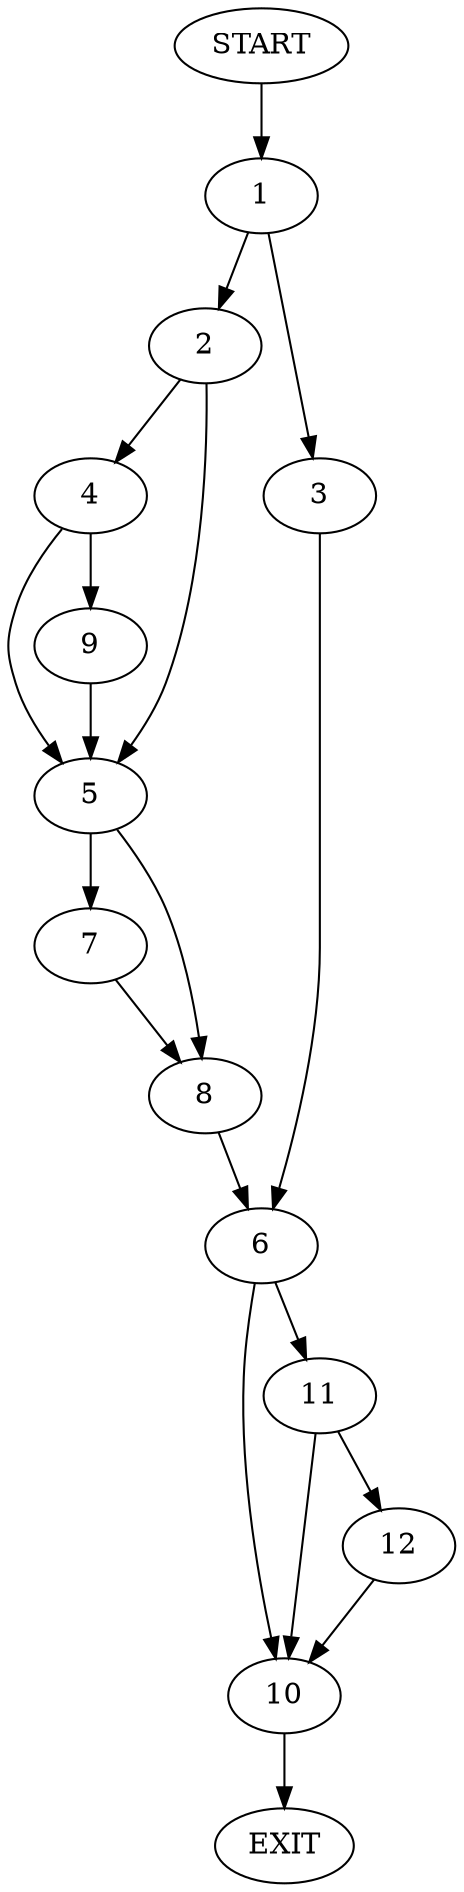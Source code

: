 digraph {
0 [label="START"]
13 [label="EXIT"]
0 -> 1
1 -> 2
1 -> 3
2 -> 4
2 -> 5
3 -> 6
5 -> 7
5 -> 8
4 -> 5
4 -> 9
9 -> 5
7 -> 8
8 -> 6
6 -> 10
6 -> 11
10 -> 13
11 -> 12
11 -> 10
12 -> 10
}
